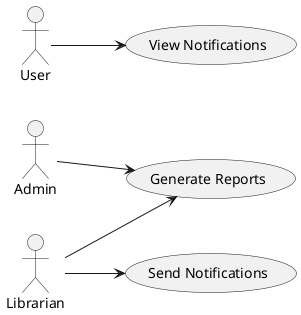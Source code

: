 @startuml
left to right direction
actor "Admin" as Admin
actor "Librarian" as Librarian
actor "User" as User

usecase "Generate Reports" as UC1
usecase "Send Notifications" as UC2
usecase "View Notifications" as UC3

Admin --> UC1
Librarian --> UC1
Librarian --> UC2
User --> UC3
@enduml
